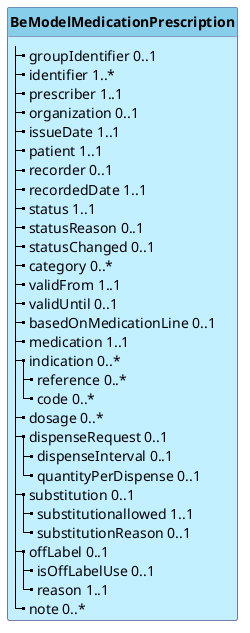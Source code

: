 @startuml
skinparam linetype polyline
hide circle
hide stereotype

skinparam class {
 BorderColor #505090
 BackgroundColor APPLICATION
 HeaderBackgroundColor SkyBlue
}

class "**BeModelMedicationPrescription**" as BeModelMedicationPrescription {
  |_ groupIdentifier 0..1   
  |_ identifier 1..*   
  |_ prescriber 1..1   
  |_ organization 0..1   
  |_ issueDate 1..1   
  |_ patient 1..1   
  |_ recorder 0..1   
  |_ recordedDate 1..1   
  |_ status 1..1   
  |_ statusReason 0..1   
  |_ statusChanged 0..1   
  |_ category 0..*   
  |_ validFrom 1..1   
  |_ validUntil 0..1   
  |_ basedOnMedicationLine 0..1   
  |_ medication 1..1   
  |_ indication 0..*   
    |_ reference 0..*   
    |_ code 0..*   
  |_ dosage 0..*   
  |_ dispenseRequest 0..1   
    |_ dispenseInterval 0..1   
    |_ quantityPerDispense 0..1   
  |_ substitution 0..1   
    |_ substitutionallowed 1..1   
    |_ substitutionReason 0..1   
  |_ offLabel 0..1   
    |_ isOffLabelUse 0..1   
    |_ reason 1..1   
  |_ note 0..*   
}
@enduml